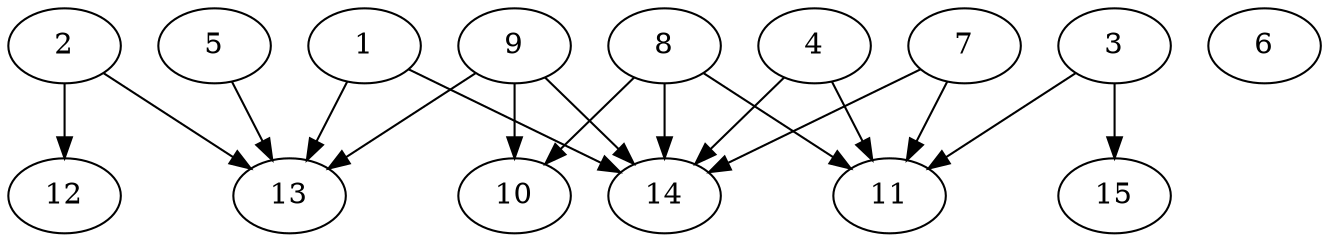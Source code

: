 // DAG automatically generated by daggen at Thu Oct  3 13:59:26 2019
// ./daggen --dot -n 15 --ccr 0.4 --fat 0.9 --regular 0.7 --density 0.6 --mindata 5242880 --maxdata 52428800 
digraph G {
  1 [size="51297280", alpha="0.03", expect_size="20518912"] 
  1 -> 13 [size ="20518912"]
  1 -> 14 [size ="20518912"]
  2 [size="46325760", alpha="0.13", expect_size="18530304"] 
  2 -> 12 [size ="18530304"]
  2 -> 13 [size ="18530304"]
  3 [size="84782080", alpha="0.12", expect_size="33912832"] 
  3 -> 11 [size ="33912832"]
  3 -> 15 [size ="33912832"]
  4 [size="125434880", alpha="0.12", expect_size="50173952"] 
  4 -> 11 [size ="50173952"]
  4 -> 14 [size ="50173952"]
  5 [size="34229760", alpha="0.16", expect_size="13691904"] 
  5 -> 13 [size ="13691904"]
  6 [size="124705280", alpha="0.16", expect_size="49882112"] 
  7 [size="97574400", alpha="0.05", expect_size="39029760"] 
  7 -> 11 [size ="39029760"]
  7 -> 14 [size ="39029760"]
  8 [size="86031360", alpha="0.13", expect_size="34412544"] 
  8 -> 10 [size ="34412544"]
  8 -> 11 [size ="34412544"]
  8 -> 14 [size ="34412544"]
  9 [size="118115840", alpha="0.12", expect_size="47246336"] 
  9 -> 10 [size ="47246336"]
  9 -> 13 [size ="47246336"]
  9 -> 14 [size ="47246336"]
  10 [size="100467200", alpha="0.18", expect_size="40186880"] 
  11 [size="58004480", alpha="0.11", expect_size="23201792"] 
  12 [size="77719040", alpha="0.15", expect_size="31087616"] 
  13 [size="36403200", alpha="0.02", expect_size="14561280"] 
  14 [size="108454400", alpha="0.03", expect_size="43381760"] 
  15 [size="58391040", alpha="0.05", expect_size="23356416"] 
}
